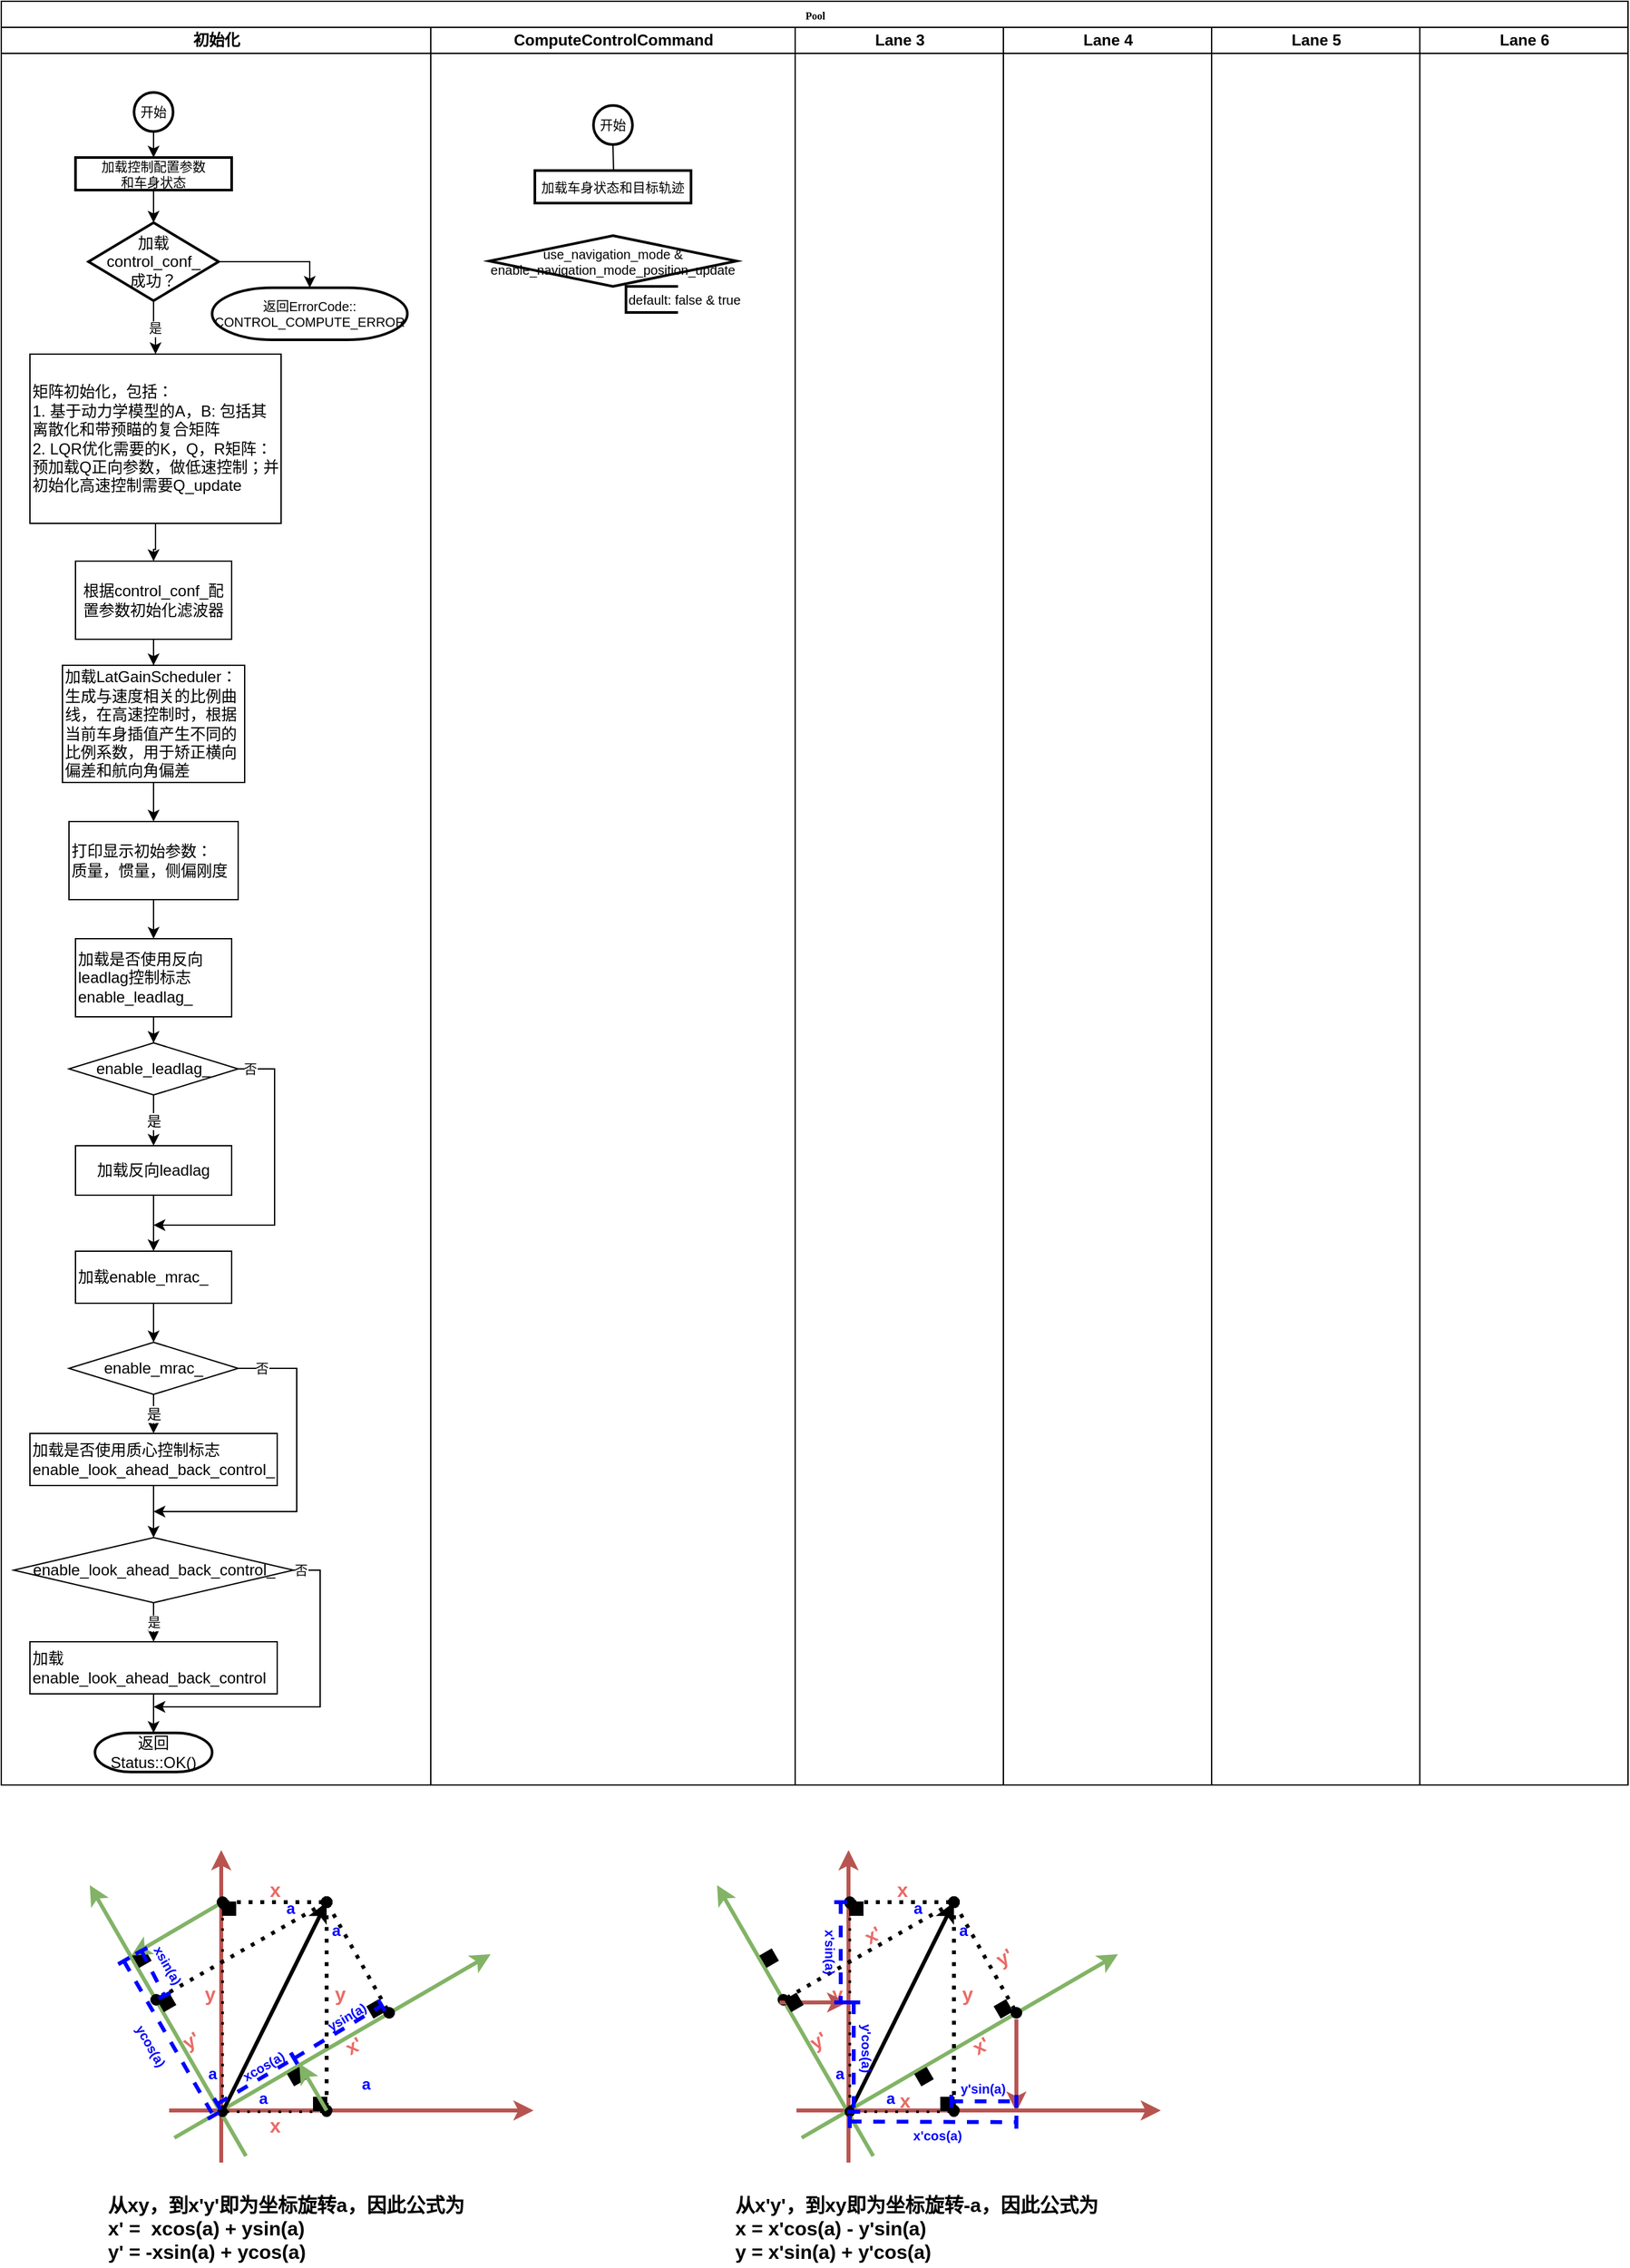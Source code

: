 <mxfile version="16.0.3" type="github">
  <diagram name="Page-1" id="74e2e168-ea6b-b213-b513-2b3c1d86103e">
    <mxGraphModel dx="774" dy="442" grid="1" gridSize="10" guides="1" tooltips="1" connect="1" arrows="1" fold="1" page="1" pageScale="1" pageWidth="1100" pageHeight="850" background="none" math="0" shadow="0">
      <root>
        <mxCell id="0" />
        <mxCell id="1" parent="0" />
        <mxCell id="77e6c97f196da883-1" value="Pool" style="swimlane;childLayout=stackLayout;startSize=20;rounded=0;shadow=0;labelBackgroundColor=#FFFFFF;strokeWidth=1;fontFamily=Verdana;fontSize=8;align=center;html=1;verticalAlign=top;" parent="1" vertex="1">
          <mxGeometry x="70" y="20" width="1250" height="1370" as="geometry">
            <mxRectangle x="70" y="40" width="50" height="20" as="alternateBounds" />
          </mxGeometry>
        </mxCell>
        <mxCell id="77e6c97f196da883-2" value="初始化" style="swimlane;html=1;startSize=20;" parent="77e6c97f196da883-1" vertex="1">
          <mxGeometry y="20" width="330" height="1350" as="geometry">
            <mxRectangle y="20" width="30" height="1350" as="alternateBounds" />
          </mxGeometry>
        </mxCell>
        <mxCell id="C_RfmfMOIDp-wROfM4-I-9" value="" style="edgeStyle=orthogonalEdgeStyle;rounded=0;orthogonalLoop=1;jettySize=auto;html=1;" edge="1" parent="77e6c97f196da883-2" source="TAeXimYTrAAsLPNK2JK7-3" target="C_RfmfMOIDp-wROfM4-I-1">
          <mxGeometry relative="1" as="geometry" />
        </mxCell>
        <mxCell id="TAeXimYTrAAsLPNK2JK7-3" value="矩阵初始化，包括：&lt;br&gt;&lt;div&gt;&lt;span&gt;1. 基于动力学模型的A，B: 包括其离散化和带预瞄的复合矩阵&lt;/span&gt;&lt;/div&gt;2. LQR优化需要的K，Q，R矩阵：预加载Q正向参数，做低速控制；并初始化高速控制需要Q_update" style="rounded=0;whiteSpace=wrap;html=1;align=left;" parent="77e6c97f196da883-2" vertex="1">
          <mxGeometry x="22" y="251" width="193" height="130" as="geometry" />
        </mxCell>
        <mxCell id="C_RfmfMOIDp-wROfM4-I-1" value="根据control_conf_配置参数初始化滤波器" style="rounded=0;whiteSpace=wrap;html=1;" vertex="1" parent="77e6c97f196da883-2">
          <mxGeometry x="57" y="410" width="120" height="60" as="geometry" />
        </mxCell>
        <mxCell id="C_RfmfMOIDp-wROfM4-I-17" value="" style="edgeStyle=orthogonalEdgeStyle;rounded=0;orthogonalLoop=1;jettySize=auto;html=1;" edge="1" parent="77e6c97f196da883-2" source="C_RfmfMOIDp-wROfM4-I-5" target="C_RfmfMOIDp-wROfM4-I-16">
          <mxGeometry relative="1" as="geometry" />
        </mxCell>
        <mxCell id="C_RfmfMOIDp-wROfM4-I-5" value="加载LatGainScheduler：&lt;br&gt;生成与速度相关的比例曲线，在高速控制时，根据当前车身插值产生不同的比例系数，用于矫正横向偏差和航向角偏差" style="whiteSpace=wrap;html=1;rounded=0;align=left;" vertex="1" parent="77e6c97f196da883-2">
          <mxGeometry x="47" y="490" width="140" height="90" as="geometry" />
        </mxCell>
        <mxCell id="C_RfmfMOIDp-wROfM4-I-6" value="" style="edgeStyle=orthogonalEdgeStyle;rounded=0;orthogonalLoop=1;jettySize=auto;html=1;" edge="1" parent="77e6c97f196da883-2" source="C_RfmfMOIDp-wROfM4-I-1" target="C_RfmfMOIDp-wROfM4-I-5">
          <mxGeometry relative="1" as="geometry" />
        </mxCell>
        <mxCell id="C_RfmfMOIDp-wROfM4-I-83" style="edgeStyle=orthogonalEdgeStyle;rounded=0;orthogonalLoop=1;jettySize=auto;html=1;exitX=1;exitY=0.5;exitDx=0;exitDy=0;exitPerimeter=0;fontSize=10;" edge="1" parent="77e6c97f196da883-2" source="C_RfmfMOIDp-wROfM4-I-13" target="C_RfmfMOIDp-wROfM4-I-39">
          <mxGeometry relative="1" as="geometry" />
        </mxCell>
        <mxCell id="C_RfmfMOIDp-wROfM4-I-96" value="是" style="edgeStyle=orthogonalEdgeStyle;rounded=0;orthogonalLoop=1;jettySize=auto;html=1;fontSize=10;" edge="1" parent="77e6c97f196da883-2" source="C_RfmfMOIDp-wROfM4-I-13" target="TAeXimYTrAAsLPNK2JK7-3">
          <mxGeometry relative="1" as="geometry" />
        </mxCell>
        <mxCell id="C_RfmfMOIDp-wROfM4-I-13" value="加载&lt;br&gt;control_conf_&lt;br&gt;成功？" style="strokeWidth=2;html=1;shape=mxgraph.flowchart.decision;whiteSpace=wrap;" vertex="1" parent="77e6c97f196da883-2">
          <mxGeometry x="67" y="150" width="100" height="60" as="geometry" />
        </mxCell>
        <mxCell id="C_RfmfMOIDp-wROfM4-I-16" value="打印显示初始参数：&lt;br&gt;质量，惯量，侧偏刚度" style="rounded=0;whiteSpace=wrap;html=1;align=left;" vertex="1" parent="77e6c97f196da883-2">
          <mxGeometry x="52" y="610" width="130" height="60" as="geometry" />
        </mxCell>
        <mxCell id="C_RfmfMOIDp-wROfM4-I-18" value="加载是否使用反向leadlag控制标志enable_leadlag_" style="whiteSpace=wrap;html=1;align=left;rounded=0;" vertex="1" parent="77e6c97f196da883-2">
          <mxGeometry x="57" y="700" width="120" height="60" as="geometry" />
        </mxCell>
        <mxCell id="C_RfmfMOIDp-wROfM4-I-19" value="" style="edgeStyle=orthogonalEdgeStyle;rounded=0;orthogonalLoop=1;jettySize=auto;html=1;" edge="1" parent="77e6c97f196da883-2" source="C_RfmfMOIDp-wROfM4-I-16" target="C_RfmfMOIDp-wROfM4-I-18">
          <mxGeometry relative="1" as="geometry" />
        </mxCell>
        <mxCell id="C_RfmfMOIDp-wROfM4-I-24" value="是" style="edgeStyle=orthogonalEdgeStyle;rounded=0;orthogonalLoop=1;jettySize=auto;html=1;" edge="1" parent="77e6c97f196da883-2" source="C_RfmfMOIDp-wROfM4-I-20" target="C_RfmfMOIDp-wROfM4-I-23">
          <mxGeometry relative="1" as="geometry" />
        </mxCell>
        <mxCell id="C_RfmfMOIDp-wROfM4-I-20" value="enable_leadlag_" style="rhombus;whiteSpace=wrap;html=1;align=center;rounded=0;" vertex="1" parent="77e6c97f196da883-2">
          <mxGeometry x="52" y="780" width="130" height="40" as="geometry" />
        </mxCell>
        <mxCell id="C_RfmfMOIDp-wROfM4-I-21" value="" style="edgeStyle=orthogonalEdgeStyle;rounded=0;orthogonalLoop=1;jettySize=auto;html=1;" edge="1" parent="77e6c97f196da883-2" source="C_RfmfMOIDp-wROfM4-I-18" target="C_RfmfMOIDp-wROfM4-I-20">
          <mxGeometry relative="1" as="geometry" />
        </mxCell>
        <mxCell id="C_RfmfMOIDp-wROfM4-I-30" value="" style="edgeStyle=orthogonalEdgeStyle;rounded=0;orthogonalLoop=1;jettySize=auto;html=1;" edge="1" parent="77e6c97f196da883-2" source="C_RfmfMOIDp-wROfM4-I-23" target="C_RfmfMOIDp-wROfM4-I-26">
          <mxGeometry relative="1" as="geometry" />
        </mxCell>
        <mxCell id="C_RfmfMOIDp-wROfM4-I-23" value="加载反向leadlag" style="whiteSpace=wrap;html=1;rounded=0;" vertex="1" parent="77e6c97f196da883-2">
          <mxGeometry x="57" y="859" width="120" height="38" as="geometry" />
        </mxCell>
        <mxCell id="C_RfmfMOIDp-wROfM4-I-34" style="edgeStyle=orthogonalEdgeStyle;rounded=0;orthogonalLoop=1;jettySize=auto;html=1;entryX=0.5;entryY=0;entryDx=0;entryDy=0;" edge="1" parent="77e6c97f196da883-2" source="C_RfmfMOIDp-wROfM4-I-26" target="C_RfmfMOIDp-wROfM4-I-27">
          <mxGeometry relative="1" as="geometry" />
        </mxCell>
        <mxCell id="C_RfmfMOIDp-wROfM4-I-26" value="加载enable_mrac_" style="whiteSpace=wrap;html=1;align=left;rounded=0;" vertex="1" parent="77e6c97f196da883-2">
          <mxGeometry x="57" y="940" width="120" height="40" as="geometry" />
        </mxCell>
        <mxCell id="C_RfmfMOIDp-wROfM4-I-35" value="是" style="edgeStyle=orthogonalEdgeStyle;rounded=0;orthogonalLoop=1;jettySize=auto;html=1;" edge="1" parent="77e6c97f196da883-2" source="C_RfmfMOIDp-wROfM4-I-27" target="C_RfmfMOIDp-wROfM4-I-28">
          <mxGeometry relative="1" as="geometry" />
        </mxCell>
        <mxCell id="C_RfmfMOIDp-wROfM4-I-27" value="enable_mrac_" style="rhombus;whiteSpace=wrap;html=1;align=center;rounded=0;" vertex="1" parent="77e6c97f196da883-2">
          <mxGeometry x="52" y="1010" width="130" height="40" as="geometry" />
        </mxCell>
        <mxCell id="C_RfmfMOIDp-wROfM4-I-36" value="" style="edgeStyle=orthogonalEdgeStyle;rounded=0;orthogonalLoop=1;jettySize=auto;html=1;" edge="1" parent="77e6c97f196da883-2" source="C_RfmfMOIDp-wROfM4-I-28" target="C_RfmfMOIDp-wROfM4-I-29">
          <mxGeometry relative="1" as="geometry" />
        </mxCell>
        <mxCell id="C_RfmfMOIDp-wROfM4-I-28" value="加载是否使用质心控制标志enable_look_ahead_back_control_" style="whiteSpace=wrap;html=1;align=left;rounded=0;" vertex="1" parent="77e6c97f196da883-2">
          <mxGeometry x="22" y="1080" width="190" height="40" as="geometry" />
        </mxCell>
        <mxCell id="C_RfmfMOIDp-wROfM4-I-79" value="是" style="edgeStyle=orthogonalEdgeStyle;rounded=0;orthogonalLoop=1;jettySize=auto;html=1;fontSize=10;" edge="1" parent="77e6c97f196da883-2" source="C_RfmfMOIDp-wROfM4-I-29" target="C_RfmfMOIDp-wROfM4-I-76">
          <mxGeometry relative="1" as="geometry" />
        </mxCell>
        <mxCell id="C_RfmfMOIDp-wROfM4-I-29" value="&lt;span style=&quot;text-align: left&quot;&gt;enable_look_ahead_back_control_&lt;/span&gt;" style="rhombus;whiteSpace=wrap;html=1;align=center;rounded=0;" vertex="1" parent="77e6c97f196da883-2">
          <mxGeometry x="9.5" y="1160" width="215" height="50" as="geometry" />
        </mxCell>
        <mxCell id="C_RfmfMOIDp-wROfM4-I-39" value="返回ErrorCode::&lt;br style=&quot;font-size: 10px;&quot;&gt;CONTROL_COMPUTE_ERROR" style="strokeWidth=2;html=1;shape=mxgraph.flowchart.terminator;whiteSpace=wrap;fontSize=10;" vertex="1" parent="77e6c97f196da883-2">
          <mxGeometry x="162" y="200" width="150" height="40" as="geometry" />
        </mxCell>
        <mxCell id="C_RfmfMOIDp-wROfM4-I-76" value="加载enable_look_ahead_back_control" style="whiteSpace=wrap;html=1;align=left;rounded=0;" vertex="1" parent="77e6c97f196da883-2">
          <mxGeometry x="22" y="1240" width="190" height="40" as="geometry" />
        </mxCell>
        <mxCell id="C_RfmfMOIDp-wROfM4-I-37" value="返回&lt;br&gt;Status::OK()" style="strokeWidth=2;html=1;shape=mxgraph.flowchart.terminator;whiteSpace=wrap;" vertex="1" parent="77e6c97f196da883-2">
          <mxGeometry x="72" y="1310" width="90" height="30" as="geometry" />
        </mxCell>
        <mxCell id="C_RfmfMOIDp-wROfM4-I-80" value="" style="edgeStyle=orthogonalEdgeStyle;rounded=0;orthogonalLoop=1;jettySize=auto;html=1;fontSize=10;" edge="1" parent="77e6c97f196da883-2" source="C_RfmfMOIDp-wROfM4-I-76" target="C_RfmfMOIDp-wROfM4-I-37">
          <mxGeometry relative="1" as="geometry" />
        </mxCell>
        <mxCell id="C_RfmfMOIDp-wROfM4-I-94" value="" style="edgeStyle=orthogonalEdgeStyle;rounded=0;orthogonalLoop=1;jettySize=auto;html=1;fontSize=10;" edge="1" parent="77e6c97f196da883-2" source="C_RfmfMOIDp-wROfM4-I-91" target="C_RfmfMOIDp-wROfM4-I-92">
          <mxGeometry relative="1" as="geometry" />
        </mxCell>
        <mxCell id="C_RfmfMOIDp-wROfM4-I-91" value="开始" style="strokeWidth=2;html=1;shape=mxgraph.flowchart.start_2;whiteSpace=wrap;labelBackgroundColor=#FFFFFF;fontSize=10;" vertex="1" parent="77e6c97f196da883-2">
          <mxGeometry x="102" y="50" width="30" height="30" as="geometry" />
        </mxCell>
        <mxCell id="C_RfmfMOIDp-wROfM4-I-95" value="" style="edgeStyle=orthogonalEdgeStyle;rounded=0;orthogonalLoop=1;jettySize=auto;html=1;fontSize=10;" edge="1" parent="77e6c97f196da883-2" source="C_RfmfMOIDp-wROfM4-I-92" target="C_RfmfMOIDp-wROfM4-I-13">
          <mxGeometry relative="1" as="geometry" />
        </mxCell>
        <mxCell id="C_RfmfMOIDp-wROfM4-I-92" value="加载控制配置参数&lt;br&gt;和车身状态" style="whiteSpace=wrap;html=1;fontSize=10;strokeWidth=2;" vertex="1" parent="77e6c97f196da883-2">
          <mxGeometry x="57" y="100" width="120" height="25" as="geometry" />
        </mxCell>
        <mxCell id="77e6c97f196da883-3" value="ComputeControlCommand" style="swimlane;html=1;startSize=20;" parent="77e6c97f196da883-1" vertex="1">
          <mxGeometry x="330" y="20" width="280" height="1350" as="geometry" />
        </mxCell>
        <mxCell id="C_RfmfMOIDp-wROfM4-I-86" value="" style="edgeStyle=orthogonalEdgeStyle;rounded=0;orthogonalLoop=1;jettySize=auto;html=1;fontSize=10;" edge="1" parent="77e6c97f196da883-3" target="C_RfmfMOIDp-wROfM4-I-85">
          <mxGeometry relative="1" as="geometry">
            <mxPoint x="140" y="90" as="sourcePoint" />
          </mxGeometry>
        </mxCell>
        <mxCell id="C_RfmfMOIDp-wROfM4-I-85" value="加载车身状态和目标轨迹" style="whiteSpace=wrap;html=1;fontSize=10;strokeWidth=2;" vertex="1" parent="77e6c97f196da883-3">
          <mxGeometry x="80" y="110" width="120" height="25" as="geometry" />
        </mxCell>
        <mxCell id="C_RfmfMOIDp-wROfM4-I-87" value="use_navigation_mode &amp;amp;&lt;br&gt;enable_navigation_mode_position_update" style="strokeWidth=2;html=1;shape=mxgraph.flowchart.decision;fontSize=10;whiteSpace=wrap;" vertex="1" parent="77e6c97f196da883-3">
          <mxGeometry x="45" y="160" width="190" height="39" as="geometry" />
        </mxCell>
        <mxCell id="C_RfmfMOIDp-wROfM4-I-89" value="default: false &amp;amp; true" style="strokeWidth=2;html=1;shape=mxgraph.flowchart.annotation_1;align=left;pointerEvents=1;labelBackgroundColor=#FFFFFF;fontSize=10;" vertex="1" parent="77e6c97f196da883-3">
          <mxGeometry x="150" y="199" width="40" height="20" as="geometry" />
        </mxCell>
        <mxCell id="C_RfmfMOIDp-wROfM4-I-90" value="开始" style="strokeWidth=2;html=1;shape=mxgraph.flowchart.start_2;whiteSpace=wrap;labelBackgroundColor=#FFFFFF;fontSize=10;" vertex="1" parent="77e6c97f196da883-3">
          <mxGeometry x="125" y="60" width="30" height="30" as="geometry" />
        </mxCell>
        <mxCell id="77e6c97f196da883-4" value="Lane 3" style="swimlane;html=1;startSize=20;" parent="77e6c97f196da883-1" vertex="1">
          <mxGeometry x="610" y="20" width="160" height="1350" as="geometry" />
        </mxCell>
        <mxCell id="77e6c97f196da883-5" value="Lane 4" style="swimlane;html=1;startSize=20;" parent="77e6c97f196da883-1" vertex="1">
          <mxGeometry x="770" y="20" width="160" height="1350" as="geometry" />
        </mxCell>
        <mxCell id="77e6c97f196da883-6" value="Lane 5" style="swimlane;html=1;startSize=20;" parent="77e6c97f196da883-1" vertex="1">
          <mxGeometry x="930" y="20" width="160" height="1350" as="geometry" />
        </mxCell>
        <mxCell id="77e6c97f196da883-7" value="Lane 6" style="swimlane;html=1;startSize=20;" parent="77e6c97f196da883-1" vertex="1">
          <mxGeometry x="1090" y="20" width="160" height="1350" as="geometry" />
        </mxCell>
        <mxCell id="C_RfmfMOIDp-wROfM4-I-41" value="否" style="edgeStyle=orthogonalEdgeStyle;rounded=0;orthogonalLoop=1;jettySize=auto;html=1;exitX=1;exitY=0.5;exitDx=0;exitDy=0;fontSize=10;" edge="1" parent="1" source="C_RfmfMOIDp-wROfM4-I-20">
          <mxGeometry x="-0.929" relative="1" as="geometry">
            <mxPoint x="187" y="960" as="targetPoint" />
            <Array as="points">
              <mxPoint x="280" y="840" />
              <mxPoint x="280" y="960" />
            </Array>
            <mxPoint as="offset" />
          </mxGeometry>
        </mxCell>
        <mxCell id="C_RfmfMOIDp-wROfM4-I-77" value="否" style="edgeStyle=orthogonalEdgeStyle;rounded=0;orthogonalLoop=1;jettySize=auto;html=1;exitX=1;exitY=0.5;exitDx=0;exitDy=0;fontSize=10;" edge="1" parent="1" source="C_RfmfMOIDp-wROfM4-I-27">
          <mxGeometry x="-0.864" relative="1" as="geometry">
            <mxPoint x="187" y="1180" as="targetPoint" />
            <Array as="points">
              <mxPoint x="297" y="1070" />
              <mxPoint x="297" y="1180" />
              <mxPoint x="187" y="1180" />
            </Array>
            <mxPoint as="offset" />
          </mxGeometry>
        </mxCell>
        <mxCell id="C_RfmfMOIDp-wROfM4-I-82" value="否" style="edgeStyle=orthogonalEdgeStyle;rounded=0;orthogonalLoop=1;jettySize=auto;html=1;exitX=1;exitY=0.5;exitDx=0;exitDy=0;fontSize=10;" edge="1" parent="1" source="C_RfmfMOIDp-wROfM4-I-29">
          <mxGeometry x="-0.958" relative="1" as="geometry">
            <mxPoint x="187" y="1330" as="targetPoint" />
            <Array as="points">
              <mxPoint x="315" y="1225" />
              <mxPoint x="315" y="1330" />
            </Array>
            <mxPoint as="offset" />
          </mxGeometry>
        </mxCell>
        <mxCell id="C_RfmfMOIDp-wROfM4-I-103" value="" style="group" vertex="1" connectable="0" parent="1">
          <mxGeometry x="199" y="1440" width="280" height="240" as="geometry" />
        </mxCell>
        <mxCell id="C_RfmfMOIDp-wROfM4-I-98" value="" style="endArrow=classic;html=1;rounded=0;fontSize=10;fillColor=#f8cecc;strokeColor=#b85450;strokeWidth=3;" edge="1" parent="C_RfmfMOIDp-wROfM4-I-103">
          <mxGeometry width="50" height="50" relative="1" as="geometry">
            <mxPoint x="40" y="240" as="sourcePoint" />
            <mxPoint x="40" as="targetPoint" />
          </mxGeometry>
        </mxCell>
        <mxCell id="C_RfmfMOIDp-wROfM4-I-97" value="" style="endArrow=classic;html=1;rounded=0;fontSize=10;fillColor=#f8cecc;strokeColor=#b85450;strokeWidth=3;" edge="1" parent="C_RfmfMOIDp-wROfM4-I-103">
          <mxGeometry width="50" height="50" relative="1" as="geometry">
            <mxPoint y="200" as="sourcePoint" />
            <mxPoint x="280" y="200" as="targetPoint" />
          </mxGeometry>
        </mxCell>
        <mxCell id="C_RfmfMOIDp-wROfM4-I-101" value="" style="group;rotation=-30;direction=west;" vertex="1" connectable="0" parent="C_RfmfMOIDp-wROfM4-I-103">
          <mxGeometry x="-54" y="-39" width="280" height="260" as="geometry" />
        </mxCell>
        <mxCell id="C_RfmfMOIDp-wROfM4-I-99" value="" style="endArrow=classic;html=1;rounded=0;fontSize=10;strokeWidth=3;fillColor=#d5e8d4;strokeColor=#82b366;" edge="1" parent="C_RfmfMOIDp-wROfM4-I-101">
          <mxGeometry width="50" height="50" relative="1" as="geometry">
            <mxPoint x="58" y="260" as="sourcePoint" />
            <mxPoint x="301" y="119" as="targetPoint" />
          </mxGeometry>
        </mxCell>
        <mxCell id="C_RfmfMOIDp-wROfM4-I-100" value="" style="endArrow=classic;html=1;rounded=0;fontSize=10;fillColor=#d5e8d4;strokeColor=#82b366;strokeWidth=3;" edge="1" parent="C_RfmfMOIDp-wROfM4-I-101">
          <mxGeometry width="50" height="50" relative="1" as="geometry">
            <mxPoint x="113" y="274" as="sourcePoint" />
            <mxPoint x="-7" y="66" as="targetPoint" />
          </mxGeometry>
        </mxCell>
        <mxCell id="C_RfmfMOIDp-wROfM4-I-104" value="" style="endArrow=classic;html=1;rounded=0;shadow=0;sketch=0;fontSize=10;strokeColor=default;strokeWidth=3;jumpStyle=none;" edge="1" parent="C_RfmfMOIDp-wROfM4-I-101">
          <mxGeometry width="50" height="50" relative="1" as="geometry">
            <mxPoint x="95" y="240" as="sourcePoint" />
            <mxPoint x="175" y="79" as="targetPoint" />
          </mxGeometry>
        </mxCell>
        <mxCell id="C_RfmfMOIDp-wROfM4-I-109" value="&lt;font style=&quot;font-size: 12px&quot; color=&quot;#0000ff&quot;&gt;&lt;b&gt;a&lt;/b&gt;&lt;/font&gt;" style="text;html=1;align=center;verticalAlign=middle;resizable=0;points=[];autosize=1;strokeColor=none;fillColor=none;fontSize=10;" vertex="1" parent="C_RfmfMOIDp-wROfM4-I-101">
          <mxGeometry x="195" y="209" width="20" height="20" as="geometry" />
        </mxCell>
        <mxCell id="C_RfmfMOIDp-wROfM4-I-110" value="" style="endArrow=oval;dashed=1;html=1;dashPattern=1 2;strokeWidth=3;rounded=0;shadow=0;sketch=0;fontSize=10;curved=1;jumpStyle=arc;endFill=1;startArrow=oval;startFill=1;strokeColor=#000000;fillColor=#d5e8d4;" edge="1" parent="C_RfmfMOIDp-wROfM4-I-101">
          <mxGeometry width="50" height="50" relative="1" as="geometry">
            <mxPoint x="175" y="239" as="sourcePoint" />
            <mxPoint x="175" y="79" as="targetPoint" />
          </mxGeometry>
        </mxCell>
        <mxCell id="C_RfmfMOIDp-wROfM4-I-111" value="" style="endArrow=oval;dashed=1;html=1;dashPattern=1 3;strokeWidth=2;rounded=0;shadow=0;sketch=0;fontSize=10;curved=1;jumpStyle=arc;endFill=1;startArrow=oval;startFill=1;" edge="1" parent="C_RfmfMOIDp-wROfM4-I-101">
          <mxGeometry width="50" height="50" relative="1" as="geometry">
            <mxPoint x="95" y="240" as="sourcePoint" />
            <mxPoint x="95" y="80" as="targetPoint" />
          </mxGeometry>
        </mxCell>
        <mxCell id="C_RfmfMOIDp-wROfM4-I-113" value="" style="endArrow=oval;dashed=1;html=1;dashPattern=1 3;strokeWidth=2;rounded=0;shadow=0;sketch=0;fontSize=10;curved=1;jumpStyle=arc;endFill=1;startArrow=oval;startFill=1;" edge="1" parent="C_RfmfMOIDp-wROfM4-I-101">
          <mxGeometry width="50" height="50" relative="1" as="geometry">
            <mxPoint x="175" y="240" as="sourcePoint" />
            <mxPoint x="95" y="240" as="targetPoint" />
          </mxGeometry>
        </mxCell>
        <mxCell id="C_RfmfMOIDp-wROfM4-I-115" value="&lt;font style=&quot;font-size: 15px&quot; color=&quot;#ea6b66&quot;&gt;&lt;b&gt;y&lt;/b&gt;&lt;/font&gt;" style="text;html=1;align=center;verticalAlign=middle;resizable=0;points=[];autosize=1;strokeColor=none;fillColor=none;fontSize=10;" vertex="1" parent="C_RfmfMOIDp-wROfM4-I-101">
          <mxGeometry x="75" y="139" width="20" height="20" as="geometry" />
        </mxCell>
        <mxCell id="C_RfmfMOIDp-wROfM4-I-116" value="&lt;font style=&quot;font-size: 15px&quot; color=&quot;#ea6b66&quot;&gt;&lt;b&gt;x&lt;/b&gt;&lt;/font&gt;" style="text;html=1;align=center;verticalAlign=middle;resizable=0;points=[];autosize=1;strokeColor=none;fillColor=none;fontSize=10;" vertex="1" parent="C_RfmfMOIDp-wROfM4-I-101">
          <mxGeometry x="125" y="59" width="20" height="20" as="geometry" />
        </mxCell>
        <mxCell id="C_RfmfMOIDp-wROfM4-I-118" value="&lt;font style=&quot;font-size: 15px&quot; color=&quot;#ea6b66&quot;&gt;&lt;b&gt;y&lt;/b&gt;&lt;/font&gt;" style="text;html=1;align=center;verticalAlign=middle;resizable=0;points=[];autosize=1;strokeColor=none;fillColor=none;fontSize=10;" vertex="1" parent="C_RfmfMOIDp-wROfM4-I-101">
          <mxGeometry x="175" y="139" width="20" height="20" as="geometry" />
        </mxCell>
        <mxCell id="C_RfmfMOIDp-wROfM4-I-114" value="&lt;font style=&quot;font-size: 15px&quot; color=&quot;#ea6b66&quot;&gt;&lt;b&gt;x&lt;/b&gt;&lt;/font&gt;" style="text;html=1;align=center;verticalAlign=middle;resizable=0;points=[];autosize=1;strokeColor=none;fillColor=none;fontSize=10;" vertex="1" parent="C_RfmfMOIDp-wROfM4-I-101">
          <mxGeometry x="125" y="240" width="20" height="20" as="geometry" />
        </mxCell>
        <mxCell id="C_RfmfMOIDp-wROfM4-I-120" value="" style="endArrow=oval;html=1;rounded=0;fontSize=10;strokeWidth=3;fillColor=#d5e8d4;strokeColor=#000000;endFill=1;startArrow=oval;startFill=1;dashed=1;dashPattern=1 2;" edge="1" parent="C_RfmfMOIDp-wROfM4-I-101">
          <mxGeometry width="50" height="50" relative="1" as="geometry">
            <mxPoint x="44" y="154" as="sourcePoint" />
            <mxPoint x="175" y="79" as="targetPoint" />
          </mxGeometry>
        </mxCell>
        <mxCell id="C_RfmfMOIDp-wROfM4-I-121" value="" style="endArrow=oval;html=1;rounded=0;fontSize=10;fillColor=#d5e8d4;strokeColor=#000000;strokeWidth=3;endFill=1;startArrow=oval;startFill=1;dashed=1;dashPattern=1 2;" edge="1" parent="C_RfmfMOIDp-wROfM4-I-101">
          <mxGeometry width="50" height="50" relative="1" as="geometry">
            <mxPoint x="223" y="164" as="sourcePoint" />
            <mxPoint x="175" y="79" as="targetPoint" />
          </mxGeometry>
        </mxCell>
        <mxCell id="C_RfmfMOIDp-wROfM4-I-122" value="" style="whiteSpace=wrap;html=1;aspect=fixed;labelBackgroundColor=#FFFFFF;fontSize=15;fontColor=#EA6B66;fillColor=#000000;" vertex="1" parent="C_RfmfMOIDp-wROfM4-I-101">
          <mxGeometry x="165" y="229" width="10" height="10" as="geometry" />
        </mxCell>
        <mxCell id="C_RfmfMOIDp-wROfM4-I-124" value="" style="whiteSpace=wrap;html=1;aspect=fixed;labelBackgroundColor=#FFFFFF;fontSize=15;fontColor=#EA6B66;fillColor=#000000;" vertex="1" parent="C_RfmfMOIDp-wROfM4-I-101">
          <mxGeometry x="95" y="79" width="10" height="10" as="geometry" />
        </mxCell>
        <mxCell id="C_RfmfMOIDp-wROfM4-I-131" value="" style="whiteSpace=wrap;html=1;aspect=fixed;labelBackgroundColor=#FFFFFF;fontSize=15;fontColor=#EA6B66;fillColor=#000000;rotation=60;" vertex="1" parent="C_RfmfMOIDp-wROfM4-I-101">
          <mxGeometry x="208" y="156" width="10" height="10" as="geometry" />
        </mxCell>
        <mxCell id="C_RfmfMOIDp-wROfM4-I-133" value="&lt;font style=&quot;font-size: 15px&quot; color=&quot;#ea6b66&quot;&gt;&lt;b&gt;x&#39;&lt;/b&gt;&lt;/font&gt;" style="text;html=1;align=center;verticalAlign=middle;resizable=0;points=[];autosize=1;strokeColor=none;fillColor=none;fontSize=10;rotation=-30;" vertex="1" parent="C_RfmfMOIDp-wROfM4-I-101">
          <mxGeometry x="180" y="179" width="30" height="20" as="geometry" />
        </mxCell>
        <mxCell id="C_RfmfMOIDp-wROfM4-I-128" value="" style="whiteSpace=wrap;html=1;aspect=fixed;labelBackgroundColor=#FFFFFF;fontSize=15;fontColor=#EA6B66;fillColor=#000000;direction=south;rotation=-30;" vertex="1" parent="C_RfmfMOIDp-wROfM4-I-101">
          <mxGeometry x="147" y="208" width="10" height="10" as="geometry" />
        </mxCell>
        <mxCell id="C_RfmfMOIDp-wROfM4-I-136" value="" style="endArrow=classic;html=1;rounded=0;fontSize=10;fillColor=#d5e8d4;strokeColor=#82b366;strokeWidth=3;" edge="1" parent="C_RfmfMOIDp-wROfM4-I-101">
          <mxGeometry width="50" height="50" relative="1" as="geometry">
            <mxPoint x="175" y="239" as="sourcePoint" />
            <mxPoint x="154" y="203" as="targetPoint" />
          </mxGeometry>
        </mxCell>
        <mxCell id="C_RfmfMOIDp-wROfM4-I-125" value="" style="whiteSpace=wrap;html=1;aspect=fixed;labelBackgroundColor=#FFFFFF;fontSize=15;fontColor=#EA6B66;fillColor=#000000;rotation=60;" vertex="1" parent="C_RfmfMOIDp-wROfM4-I-101">
          <mxGeometry x="28" y="117" width="10" height="10" as="geometry" />
        </mxCell>
        <mxCell id="C_RfmfMOIDp-wROfM4-I-137" value="" style="endArrow=classic;html=1;rounded=0;fontSize=10;strokeWidth=3;fillColor=#d5e8d4;strokeColor=#82b366;" edge="1" parent="C_RfmfMOIDp-wROfM4-I-101">
          <mxGeometry width="50" height="50" relative="1" as="geometry">
            <mxPoint x="95" y="79" as="sourcePoint" />
            <mxPoint x="25" y="120" as="targetPoint" />
          </mxGeometry>
        </mxCell>
        <mxCell id="C_RfmfMOIDp-wROfM4-I-140" value="" style="endArrow=baseDash;html=1;rounded=0;fontSize=10;strokeWidth=3;fillColor=#d5e8d4;strokeColor=#0000FF;endFill=0;startArrow=baseDash;startFill=0;dashed=1;" edge="1" parent="C_RfmfMOIDp-wROfM4-I-101">
          <mxGeometry width="50" height="50" relative="1" as="geometry">
            <mxPoint x="91" y="234" as="sourcePoint" />
            <mxPoint x="150" y="199" as="targetPoint" />
          </mxGeometry>
        </mxCell>
        <mxCell id="C_RfmfMOIDp-wROfM4-I-142" value="" style="endArrow=baseDash;html=1;rounded=0;fontSize=10;strokeWidth=3;fillColor=#d5e8d4;strokeColor=#0000FF;endFill=0;startArrow=baseDash;startFill=0;dashed=1;entryX=0.5;entryY=0;entryDx=0;entryDy=0;" edge="1" parent="C_RfmfMOIDp-wROfM4-I-101" target="C_RfmfMOIDp-wROfM4-I-131">
          <mxGeometry width="50" height="50" relative="1" as="geometry">
            <mxPoint x="150" y="199" as="sourcePoint" />
            <mxPoint x="214" y="160" as="targetPoint" />
          </mxGeometry>
        </mxCell>
        <mxCell id="C_RfmfMOIDp-wROfM4-I-144" value="&lt;font size=&quot;1&quot; color=&quot;#0000ff&quot;&gt;&lt;b&gt;xcos(a)&lt;/b&gt;&lt;/font&gt;" style="text;html=1;align=center;verticalAlign=middle;resizable=0;points=[];autosize=1;strokeColor=none;fillColor=none;fontSize=10;rotation=-30;" vertex="1" parent="C_RfmfMOIDp-wROfM4-I-101">
          <mxGeometry x="101" y="195" width="50" height="20" as="geometry" />
        </mxCell>
        <mxCell id="C_RfmfMOIDp-wROfM4-I-147" value="&lt;font size=&quot;1&quot; color=&quot;#0000ff&quot;&gt;&lt;b&gt;ysin(a)&lt;/b&gt;&lt;/font&gt;" style="text;html=1;align=center;verticalAlign=middle;resizable=0;points=[];autosize=1;strokeColor=none;fillColor=none;fontSize=10;rotation=-30;" vertex="1" parent="C_RfmfMOIDp-wROfM4-I-101">
          <mxGeometry x="165" y="157" width="50" height="20" as="geometry" />
        </mxCell>
        <mxCell id="C_RfmfMOIDp-wROfM4-I-134" value="&lt;font style=&quot;font-size: 15px&quot; color=&quot;#ea6b66&quot;&gt;&lt;b&gt;y&#39;&lt;/b&gt;&lt;/font&gt;" style="text;html=1;align=center;verticalAlign=middle;resizable=0;points=[];autosize=1;strokeColor=none;fillColor=none;fontSize=10;rotation=-30;" vertex="1" parent="C_RfmfMOIDp-wROfM4-I-101">
          <mxGeometry x="55" y="175" width="30" height="20" as="geometry" />
        </mxCell>
        <mxCell id="C_RfmfMOIDp-wROfM4-I-151" value="&lt;font size=&quot;1&quot; color=&quot;#0000ff&quot;&gt;&lt;b&gt;xsin(a)&lt;/b&gt;&lt;/font&gt;" style="text;html=1;align=center;verticalAlign=middle;resizable=0;points=[];autosize=1;strokeColor=none;fillColor=none;fontSize=10;rotation=60;" vertex="1" parent="C_RfmfMOIDp-wROfM4-I-101">
          <mxGeometry x="28" y="117" width="50" height="20" as="geometry" />
        </mxCell>
        <mxCell id="C_RfmfMOIDp-wROfM4-I-152" value="&lt;font size=&quot;1&quot; color=&quot;#0000ff&quot;&gt;&lt;b&gt;ycos(a)&lt;/b&gt;&lt;/font&gt;" style="text;html=1;align=center;verticalAlign=middle;resizable=0;points=[];autosize=1;strokeColor=none;fillColor=none;fontSize=10;rotation=60;" vertex="1" parent="C_RfmfMOIDp-wROfM4-I-101">
          <mxGeometry x="15" y="179" width="50" height="20" as="geometry" />
        </mxCell>
        <mxCell id="C_RfmfMOIDp-wROfM4-I-153" value="&lt;font style=&quot;font-size: 12px&quot; color=&quot;#0000ff&quot;&gt;&lt;b&gt;a&lt;/b&gt;&lt;/font&gt;" style="text;html=1;align=center;verticalAlign=middle;resizable=0;points=[];autosize=1;strokeColor=none;fillColor=none;fontSize=10;" vertex="1" parent="C_RfmfMOIDp-wROfM4-I-101">
          <mxGeometry x="116" y="220" width="20" height="20" as="geometry" />
        </mxCell>
        <mxCell id="C_RfmfMOIDp-wROfM4-I-154" value="&lt;font style=&quot;font-size: 12px&quot; color=&quot;#0000ff&quot;&gt;&lt;b&gt;a&lt;/b&gt;&lt;/font&gt;" style="text;html=1;align=center;verticalAlign=middle;resizable=0;points=[];autosize=1;strokeColor=none;fillColor=none;fontSize=10;" vertex="1" parent="C_RfmfMOIDp-wROfM4-I-101">
          <mxGeometry x="172" y="91" width="20" height="20" as="geometry" />
        </mxCell>
        <mxCell id="C_RfmfMOIDp-wROfM4-I-155" value="&lt;font style=&quot;font-size: 12px&quot; color=&quot;#0000ff&quot;&gt;&lt;b&gt;a&lt;/b&gt;&lt;/font&gt;" style="text;html=1;align=center;verticalAlign=middle;resizable=0;points=[];autosize=1;strokeColor=none;fillColor=none;fontSize=10;" vertex="1" parent="C_RfmfMOIDp-wROfM4-I-101">
          <mxGeometry x="137" y="74" width="20" height="20" as="geometry" />
        </mxCell>
        <mxCell id="C_RfmfMOIDp-wROfM4-I-156" value="&lt;font style=&quot;font-size: 12px&quot; color=&quot;#0000ff&quot;&gt;&lt;b&gt;a&lt;/b&gt;&lt;/font&gt;" style="text;html=1;align=center;verticalAlign=middle;resizable=0;points=[];autosize=1;strokeColor=none;fillColor=none;fontSize=10;" vertex="1" parent="C_RfmfMOIDp-wROfM4-I-101">
          <mxGeometry x="77" y="201" width="20" height="20" as="geometry" />
        </mxCell>
        <mxCell id="C_RfmfMOIDp-wROfM4-I-126" value="" style="whiteSpace=wrap;html=1;aspect=fixed;labelBackgroundColor=#FFFFFF;fontSize=15;fontColor=#EA6B66;fillColor=#000000;direction=south;rotation=-30;" vertex="1" parent="C_RfmfMOIDp-wROfM4-I-103">
          <mxGeometry x="-7" y="112" width="10" height="10" as="geometry" />
        </mxCell>
        <mxCell id="C_RfmfMOIDp-wROfM4-I-112" value="" style="endArrow=oval;dashed=1;html=1;dashPattern=1 2;strokeWidth=3;rounded=0;shadow=0;sketch=0;fontSize=10;curved=1;jumpStyle=arc;endFill=1;startArrow=oval;startFill=1;strokeColor=#000000;fillColor=#d5e8d4;" edge="1" parent="1">
          <mxGeometry width="50" height="50" relative="1" as="geometry">
            <mxPoint x="320" y="1480" as="sourcePoint" />
            <mxPoint x="240" y="1480" as="targetPoint" />
          </mxGeometry>
        </mxCell>
        <mxCell id="C_RfmfMOIDp-wROfM4-I-148" value="" style="endArrow=baseDash;html=1;rounded=0;fontSize=10;strokeWidth=3;fillColor=#d5e8d4;strokeColor=#0000FF;endFill=0;startArrow=baseDash;startFill=0;dashed=1;entryX=0;entryY=0.75;entryDx=0;entryDy=0;exitX=0;exitY=0.25;exitDx=0;exitDy=0;" edge="1" parent="1" source="C_RfmfMOIDp-wROfM4-I-125">
          <mxGeometry width="50" height="50" relative="1" as="geometry">
            <mxPoint x="243" y="1638" as="sourcePoint" />
            <mxPoint x="195.335" y="1551.92" as="targetPoint" />
          </mxGeometry>
        </mxCell>
        <mxCell id="C_RfmfMOIDp-wROfM4-I-150" value="" style="endArrow=baseDash;html=1;rounded=0;fontSize=10;strokeWidth=3;fillColor=#d5e8d4;strokeColor=#0000FF;endFill=0;startArrow=baseDash;startFill=0;dashed=1;exitX=0;exitY=1;exitDx=0;exitDy=0;" edge="1" parent="1">
          <mxGeometry width="50" height="50" relative="1" as="geometry">
            <mxPoint x="164.17" y="1525.17" as="sourcePoint" />
            <mxPoint x="233" y="1644" as="targetPoint" />
          </mxGeometry>
        </mxCell>
        <mxCell id="C_RfmfMOIDp-wROfM4-I-157" value="从xy，到x&#39;y&#39;即为坐标旋转a，因此公式为&lt;br style=&quot;font-size: 15px&quot;&gt;x&#39; =&amp;nbsp; xcos(a) + ysin(a)&lt;br style=&quot;font-size: 15px&quot;&gt;y&#39; = -xsin(a) + ycos(a)" style="text;html=1;align=left;verticalAlign=middle;resizable=0;points=[];autosize=1;strokeColor=none;fillColor=none;fontSize=15;fontColor=#000000;fontStyle=1" vertex="1" parent="1">
          <mxGeometry x="150" y="1700" width="290" height="60" as="geometry" />
        </mxCell>
        <mxCell id="C_RfmfMOIDp-wROfM4-I-200" value="" style="group" vertex="1" connectable="0" parent="1">
          <mxGeometry x="681" y="1440" width="280" height="240" as="geometry" />
        </mxCell>
        <mxCell id="C_RfmfMOIDp-wROfM4-I-201" value="" style="endArrow=classic;html=1;rounded=0;fontSize=10;fillColor=#f8cecc;strokeColor=#b85450;strokeWidth=3;" edge="1" parent="C_RfmfMOIDp-wROfM4-I-200">
          <mxGeometry width="50" height="50" relative="1" as="geometry">
            <mxPoint x="40" y="240" as="sourcePoint" />
            <mxPoint x="40" as="targetPoint" />
          </mxGeometry>
        </mxCell>
        <mxCell id="C_RfmfMOIDp-wROfM4-I-202" value="" style="endArrow=classic;html=1;rounded=0;fontSize=10;fillColor=#f8cecc;strokeColor=#b85450;strokeWidth=3;" edge="1" parent="C_RfmfMOIDp-wROfM4-I-200">
          <mxGeometry width="50" height="50" relative="1" as="geometry">
            <mxPoint y="200" as="sourcePoint" />
            <mxPoint x="280" y="200" as="targetPoint" />
          </mxGeometry>
        </mxCell>
        <mxCell id="C_RfmfMOIDp-wROfM4-I-203" value="" style="group;rotation=-30;direction=west;" vertex="1" connectable="0" parent="C_RfmfMOIDp-wROfM4-I-200">
          <mxGeometry x="-54" y="-39" width="280" height="268" as="geometry" />
        </mxCell>
        <mxCell id="C_RfmfMOIDp-wROfM4-I-204" value="" style="endArrow=classic;html=1;rounded=0;fontSize=10;strokeWidth=3;fillColor=#d5e8d4;strokeColor=#82b366;" edge="1" parent="C_RfmfMOIDp-wROfM4-I-203">
          <mxGeometry width="50" height="50" relative="1" as="geometry">
            <mxPoint x="58" y="260" as="sourcePoint" />
            <mxPoint x="301" y="119" as="targetPoint" />
          </mxGeometry>
        </mxCell>
        <mxCell id="C_RfmfMOIDp-wROfM4-I-205" value="" style="endArrow=classic;html=1;rounded=0;fontSize=10;fillColor=#d5e8d4;strokeColor=#82b366;strokeWidth=3;" edge="1" parent="C_RfmfMOIDp-wROfM4-I-203">
          <mxGeometry width="50" height="50" relative="1" as="geometry">
            <mxPoint x="113" y="274" as="sourcePoint" />
            <mxPoint x="-7" y="66" as="targetPoint" />
          </mxGeometry>
        </mxCell>
        <mxCell id="C_RfmfMOIDp-wROfM4-I-206" value="" style="endArrow=classic;html=1;rounded=0;shadow=0;sketch=0;fontSize=10;strokeColor=default;strokeWidth=3;jumpStyle=none;" edge="1" parent="C_RfmfMOIDp-wROfM4-I-203">
          <mxGeometry width="50" height="50" relative="1" as="geometry">
            <mxPoint x="95" y="240" as="sourcePoint" />
            <mxPoint x="175" y="79" as="targetPoint" />
          </mxGeometry>
        </mxCell>
        <mxCell id="C_RfmfMOIDp-wROfM4-I-208" value="" style="endArrow=oval;dashed=1;html=1;dashPattern=1 2;strokeWidth=3;rounded=0;shadow=0;sketch=0;fontSize=10;curved=1;jumpStyle=arc;endFill=1;startArrow=oval;startFill=1;strokeColor=#000000;fillColor=#d5e8d4;" edge="1" parent="C_RfmfMOIDp-wROfM4-I-203">
          <mxGeometry width="50" height="50" relative="1" as="geometry">
            <mxPoint x="175" y="239" as="sourcePoint" />
            <mxPoint x="175" y="79" as="targetPoint" />
          </mxGeometry>
        </mxCell>
        <mxCell id="C_RfmfMOIDp-wROfM4-I-209" value="" style="endArrow=oval;dashed=1;html=1;dashPattern=1 3;strokeWidth=2;rounded=0;shadow=0;sketch=0;fontSize=10;curved=1;jumpStyle=arc;endFill=1;startArrow=oval;startFill=1;" edge="1" parent="C_RfmfMOIDp-wROfM4-I-203">
          <mxGeometry width="50" height="50" relative="1" as="geometry">
            <mxPoint x="95" y="240" as="sourcePoint" />
            <mxPoint x="95" y="80" as="targetPoint" />
          </mxGeometry>
        </mxCell>
        <mxCell id="C_RfmfMOIDp-wROfM4-I-210" value="" style="endArrow=oval;dashed=1;html=1;dashPattern=1 3;strokeWidth=2;rounded=0;shadow=0;sketch=0;fontSize=10;curved=1;jumpStyle=arc;endFill=1;startArrow=oval;startFill=1;" edge="1" parent="C_RfmfMOIDp-wROfM4-I-203">
          <mxGeometry width="50" height="50" relative="1" as="geometry">
            <mxPoint x="175" y="240" as="sourcePoint" />
            <mxPoint x="95" y="240" as="targetPoint" />
          </mxGeometry>
        </mxCell>
        <mxCell id="C_RfmfMOIDp-wROfM4-I-211" value="&lt;font style=&quot;font-size: 15px&quot; color=&quot;#ea6b66&quot;&gt;&lt;b&gt;y&lt;/b&gt;&lt;/font&gt;" style="text;html=1;align=center;verticalAlign=middle;resizable=0;points=[];autosize=1;strokeColor=none;fillColor=none;fontSize=10;" vertex="1" parent="C_RfmfMOIDp-wROfM4-I-203">
          <mxGeometry x="75" y="139" width="20" height="20" as="geometry" />
        </mxCell>
        <mxCell id="C_RfmfMOIDp-wROfM4-I-212" value="&lt;font style=&quot;font-size: 15px&quot; color=&quot;#ea6b66&quot;&gt;&lt;b&gt;x&lt;/b&gt;&lt;/font&gt;" style="text;html=1;align=center;verticalAlign=middle;resizable=0;points=[];autosize=1;strokeColor=none;fillColor=none;fontSize=10;" vertex="1" parent="C_RfmfMOIDp-wROfM4-I-203">
          <mxGeometry x="125" y="59" width="20" height="20" as="geometry" />
        </mxCell>
        <mxCell id="C_RfmfMOIDp-wROfM4-I-213" value="&lt;font style=&quot;font-size: 15px&quot; color=&quot;#ea6b66&quot;&gt;&lt;b&gt;y&lt;/b&gt;&lt;/font&gt;" style="text;html=1;align=center;verticalAlign=middle;resizable=0;points=[];autosize=1;strokeColor=none;fillColor=none;fontSize=10;" vertex="1" parent="C_RfmfMOIDp-wROfM4-I-203">
          <mxGeometry x="175" y="139" width="20" height="20" as="geometry" />
        </mxCell>
        <mxCell id="C_RfmfMOIDp-wROfM4-I-214" value="&lt;font style=&quot;font-size: 15px&quot; color=&quot;#ea6b66&quot;&gt;&lt;b&gt;x&lt;/b&gt;&lt;/font&gt;" style="text;html=1;align=center;verticalAlign=middle;resizable=0;points=[];autosize=1;strokeColor=none;fillColor=none;fontSize=10;" vertex="1" parent="C_RfmfMOIDp-wROfM4-I-203">
          <mxGeometry x="127" y="221" width="20" height="20" as="geometry" />
        </mxCell>
        <mxCell id="C_RfmfMOIDp-wROfM4-I-215" value="" style="endArrow=oval;html=1;rounded=0;fontSize=10;strokeWidth=3;fillColor=#d5e8d4;strokeColor=#000000;endFill=1;startArrow=oval;startFill=1;dashed=1;dashPattern=1 2;" edge="1" parent="C_RfmfMOIDp-wROfM4-I-203">
          <mxGeometry width="50" height="50" relative="1" as="geometry">
            <mxPoint x="44" y="154" as="sourcePoint" />
            <mxPoint x="175" y="79" as="targetPoint" />
          </mxGeometry>
        </mxCell>
        <mxCell id="C_RfmfMOIDp-wROfM4-I-216" value="" style="endArrow=oval;html=1;rounded=0;fontSize=10;fillColor=#d5e8d4;strokeColor=#000000;strokeWidth=3;endFill=1;startArrow=oval;startFill=1;dashed=1;dashPattern=1 2;" edge="1" parent="C_RfmfMOIDp-wROfM4-I-203">
          <mxGeometry width="50" height="50" relative="1" as="geometry">
            <mxPoint x="223" y="164" as="sourcePoint" />
            <mxPoint x="175" y="79" as="targetPoint" />
          </mxGeometry>
        </mxCell>
        <mxCell id="C_RfmfMOIDp-wROfM4-I-217" value="" style="whiteSpace=wrap;html=1;aspect=fixed;labelBackgroundColor=#FFFFFF;fontSize=15;fontColor=#EA6B66;fillColor=#000000;" vertex="1" parent="C_RfmfMOIDp-wROfM4-I-203">
          <mxGeometry x="165" y="229" width="10" height="10" as="geometry" />
        </mxCell>
        <mxCell id="C_RfmfMOIDp-wROfM4-I-218" value="" style="whiteSpace=wrap;html=1;aspect=fixed;labelBackgroundColor=#FFFFFF;fontSize=15;fontColor=#EA6B66;fillColor=#000000;" vertex="1" parent="C_RfmfMOIDp-wROfM4-I-203">
          <mxGeometry x="95" y="79" width="10" height="10" as="geometry" />
        </mxCell>
        <mxCell id="C_RfmfMOIDp-wROfM4-I-219" value="" style="whiteSpace=wrap;html=1;aspect=fixed;labelBackgroundColor=#FFFFFF;fontSize=15;fontColor=#EA6B66;fillColor=#000000;rotation=60;" vertex="1" parent="C_RfmfMOIDp-wROfM4-I-203">
          <mxGeometry x="208" y="156" width="10" height="10" as="geometry" />
        </mxCell>
        <mxCell id="C_RfmfMOIDp-wROfM4-I-220" value="&lt;font style=&quot;font-size: 15px&quot; color=&quot;#ea6b66&quot;&gt;&lt;b&gt;x&#39;&lt;/b&gt;&lt;/font&gt;" style="text;html=1;align=center;verticalAlign=middle;resizable=0;points=[];autosize=1;strokeColor=none;fillColor=none;fontSize=10;rotation=-30;" vertex="1" parent="C_RfmfMOIDp-wROfM4-I-203">
          <mxGeometry x="180" y="179" width="30" height="20" as="geometry" />
        </mxCell>
        <mxCell id="C_RfmfMOIDp-wROfM4-I-221" value="" style="whiteSpace=wrap;html=1;aspect=fixed;labelBackgroundColor=#FFFFFF;fontSize=15;fontColor=#EA6B66;fillColor=#000000;direction=south;rotation=-30;" vertex="1" parent="C_RfmfMOIDp-wROfM4-I-203">
          <mxGeometry x="147" y="208" width="10" height="10" as="geometry" />
        </mxCell>
        <mxCell id="C_RfmfMOIDp-wROfM4-I-223" value="" style="whiteSpace=wrap;html=1;aspect=fixed;labelBackgroundColor=#FFFFFF;fontSize=15;fontColor=#EA6B66;fillColor=#000000;rotation=60;" vertex="1" parent="C_RfmfMOIDp-wROfM4-I-203">
          <mxGeometry x="28" y="117" width="10" height="10" as="geometry" />
        </mxCell>
        <mxCell id="C_RfmfMOIDp-wROfM4-I-225" value="" style="endArrow=baseDash;html=1;rounded=0;fontSize=10;strokeWidth=3;fillColor=#d5e8d4;strokeColor=#0000FF;endFill=0;startArrow=baseDash;startFill=0;dashed=1;" edge="1" parent="C_RfmfMOIDp-wROfM4-I-203">
          <mxGeometry width="50" height="50" relative="1" as="geometry">
            <mxPoint x="95" y="247.5" as="sourcePoint" />
            <mxPoint x="223" y="248" as="targetPoint" />
          </mxGeometry>
        </mxCell>
        <mxCell id="C_RfmfMOIDp-wROfM4-I-227" value="&lt;font size=&quot;1&quot; color=&quot;#0000ff&quot;&gt;&lt;b&gt;x&#39;cos(a)&lt;/b&gt;&lt;/font&gt;" style="text;html=1;align=center;verticalAlign=middle;resizable=0;points=[];autosize=1;strokeColor=none;fillColor=none;fontSize=10;rotation=0;" vertex="1" parent="C_RfmfMOIDp-wROfM4-I-203">
          <mxGeometry x="137" y="248" width="50" height="20" as="geometry" />
        </mxCell>
        <mxCell id="C_RfmfMOIDp-wROfM4-I-229" value="&lt;font style=&quot;font-size: 15px&quot; color=&quot;#ea6b66&quot;&gt;&lt;b&gt;y&#39;&lt;/b&gt;&lt;/font&gt;" style="text;html=1;align=center;verticalAlign=middle;resizable=0;points=[];autosize=1;strokeColor=none;fillColor=none;fontSize=10;rotation=-30;" vertex="1" parent="C_RfmfMOIDp-wROfM4-I-203">
          <mxGeometry x="55" y="175" width="30" height="20" as="geometry" />
        </mxCell>
        <mxCell id="C_RfmfMOIDp-wROfM4-I-230" value="&lt;font size=&quot;1&quot; color=&quot;#0000ff&quot;&gt;&lt;b&gt;x&#39;sin(a)&lt;/b&gt;&lt;/font&gt;" style="text;html=1;align=center;verticalAlign=middle;resizable=0;points=[];autosize=1;strokeColor=none;fillColor=none;fontSize=10;rotation=90;" vertex="1" parent="C_RfmfMOIDp-wROfM4-I-203">
          <mxGeometry x="55" y="107" width="50" height="20" as="geometry" />
        </mxCell>
        <mxCell id="C_RfmfMOIDp-wROfM4-I-231" value="&lt;font size=&quot;1&quot; color=&quot;#0000ff&quot;&gt;&lt;b&gt;y&#39;cos(a)&lt;/b&gt;&lt;/font&gt;" style="text;html=1;align=center;verticalAlign=middle;resizable=0;points=[];autosize=1;strokeColor=none;fillColor=none;fontSize=10;rotation=90;" vertex="1" parent="C_RfmfMOIDp-wROfM4-I-203">
          <mxGeometry x="83" y="181" width="50" height="20" as="geometry" />
        </mxCell>
        <mxCell id="C_RfmfMOIDp-wROfM4-I-232" value="&lt;font style=&quot;font-size: 12px&quot; color=&quot;#0000ff&quot;&gt;&lt;b&gt;a&lt;/b&gt;&lt;/font&gt;" style="text;html=1;align=center;verticalAlign=middle;resizable=0;points=[];autosize=1;strokeColor=none;fillColor=none;fontSize=10;" vertex="1" parent="C_RfmfMOIDp-wROfM4-I-203">
          <mxGeometry x="116" y="220" width="20" height="20" as="geometry" />
        </mxCell>
        <mxCell id="C_RfmfMOIDp-wROfM4-I-233" value="&lt;font style=&quot;font-size: 12px&quot; color=&quot;#0000ff&quot;&gt;&lt;b&gt;a&lt;/b&gt;&lt;/font&gt;" style="text;html=1;align=center;verticalAlign=middle;resizable=0;points=[];autosize=1;strokeColor=none;fillColor=none;fontSize=10;" vertex="1" parent="C_RfmfMOIDp-wROfM4-I-203">
          <mxGeometry x="172" y="91" width="20" height="20" as="geometry" />
        </mxCell>
        <mxCell id="C_RfmfMOIDp-wROfM4-I-234" value="&lt;font style=&quot;font-size: 12px&quot; color=&quot;#0000ff&quot;&gt;&lt;b&gt;a&lt;/b&gt;&lt;/font&gt;" style="text;html=1;align=center;verticalAlign=middle;resizable=0;points=[];autosize=1;strokeColor=none;fillColor=none;fontSize=10;" vertex="1" parent="C_RfmfMOIDp-wROfM4-I-203">
          <mxGeometry x="137" y="74" width="20" height="20" as="geometry" />
        </mxCell>
        <mxCell id="C_RfmfMOIDp-wROfM4-I-235" value="&lt;font style=&quot;font-size: 12px&quot; color=&quot;#0000ff&quot;&gt;&lt;b&gt;a&lt;/b&gt;&lt;/font&gt;" style="text;html=1;align=center;verticalAlign=middle;resizable=0;points=[];autosize=1;strokeColor=none;fillColor=none;fontSize=10;" vertex="1" parent="C_RfmfMOIDp-wROfM4-I-203">
          <mxGeometry x="77" y="201" width="20" height="20" as="geometry" />
        </mxCell>
        <mxCell id="C_RfmfMOIDp-wROfM4-I-241" value="" style="endArrow=classic;html=1;rounded=0;fontSize=10;fillColor=#f8cecc;strokeColor=#b85450;strokeWidth=3;" edge="1" parent="C_RfmfMOIDp-wROfM4-I-203">
          <mxGeometry width="50" height="50" relative="1" as="geometry">
            <mxPoint x="41" y="156.18" as="sourcePoint" />
            <mxPoint x="93" y="156" as="targetPoint" />
          </mxGeometry>
        </mxCell>
        <mxCell id="C_RfmfMOIDp-wROfM4-I-243" value="" style="endArrow=classic;html=1;rounded=0;fontSize=10;fillColor=#f8cecc;strokeColor=#b85450;strokeWidth=3;" edge="1" parent="C_RfmfMOIDp-wROfM4-I-203">
          <mxGeometry width="50" height="50" relative="1" as="geometry">
            <mxPoint x="223" y="169" as="sourcePoint" />
            <mxPoint x="223" y="240" as="targetPoint" />
          </mxGeometry>
        </mxCell>
        <mxCell id="C_RfmfMOIDp-wROfM4-I-244" value="&lt;font style=&quot;font-size: 15px&quot; color=&quot;#ea6b66&quot;&gt;&lt;b&gt;y&#39;&lt;/b&gt;&lt;/font&gt;" style="text;html=1;align=center;verticalAlign=middle;resizable=0;points=[];autosize=1;strokeColor=none;fillColor=none;fontSize=10;rotation=-30;" vertex="1" parent="C_RfmfMOIDp-wROfM4-I-203">
          <mxGeometry x="198" y="111" width="30" height="20" as="geometry" />
        </mxCell>
        <mxCell id="C_RfmfMOIDp-wROfM4-I-245" value="&lt;font style=&quot;font-size: 15px&quot; color=&quot;#ea6b66&quot;&gt;&lt;b&gt;x&#39;&lt;/b&gt;&lt;/font&gt;" style="text;html=1;align=center;verticalAlign=middle;resizable=0;points=[];autosize=1;strokeColor=none;fillColor=none;fontSize=10;rotation=-30;" vertex="1" parent="C_RfmfMOIDp-wROfM4-I-203">
          <mxGeometry x="97" y="94" width="30" height="20" as="geometry" />
        </mxCell>
        <mxCell id="C_RfmfMOIDp-wROfM4-I-236" value="" style="whiteSpace=wrap;html=1;aspect=fixed;labelBackgroundColor=#FFFFFF;fontSize=15;fontColor=#EA6B66;fillColor=#000000;direction=south;rotation=-30;" vertex="1" parent="C_RfmfMOIDp-wROfM4-I-200">
          <mxGeometry x="-7" y="112" width="10" height="10" as="geometry" />
        </mxCell>
        <mxCell id="C_RfmfMOIDp-wROfM4-I-226" value="" style="endArrow=baseDash;html=1;rounded=0;fontSize=10;strokeWidth=3;fillColor=#d5e8d4;strokeColor=#0000FF;endFill=0;startArrow=baseDash;startFill=0;dashed=1;" edge="1" parent="C_RfmfMOIDp-wROfM4-I-200">
          <mxGeometry width="50" height="50" relative="1" as="geometry">
            <mxPoint x="119" y="193" as="sourcePoint" />
            <mxPoint x="169" y="193" as="targetPoint" />
          </mxGeometry>
        </mxCell>
        <mxCell id="C_RfmfMOIDp-wROfM4-I-228" value="&lt;font size=&quot;1&quot; color=&quot;#0000ff&quot;&gt;&lt;b&gt;y&#39;sin(a)&lt;/b&gt;&lt;/font&gt;" style="text;html=1;align=center;verticalAlign=middle;resizable=0;points=[];autosize=1;strokeColor=none;fillColor=none;fontSize=10;rotation=0;" vertex="1" parent="C_RfmfMOIDp-wROfM4-I-200">
          <mxGeometry x="118" y="173" width="50" height="20" as="geometry" />
        </mxCell>
        <mxCell id="C_RfmfMOIDp-wROfM4-I-237" value="" style="endArrow=oval;dashed=1;html=1;dashPattern=1 2;strokeWidth=3;rounded=0;shadow=0;sketch=0;fontSize=10;curved=1;jumpStyle=arc;endFill=1;startArrow=oval;startFill=1;strokeColor=#000000;fillColor=#d5e8d4;" edge="1" parent="1">
          <mxGeometry width="50" height="50" relative="1" as="geometry">
            <mxPoint x="802" y="1480" as="sourcePoint" />
            <mxPoint x="722" y="1480" as="targetPoint" />
          </mxGeometry>
        </mxCell>
        <mxCell id="C_RfmfMOIDp-wROfM4-I-238" value="" style="endArrow=baseDash;html=1;rounded=0;fontSize=10;strokeWidth=3;fillColor=#d5e8d4;strokeColor=#0000FF;endFill=0;startArrow=baseDash;startFill=0;dashed=1;" edge="1" parent="1">
          <mxGeometry width="50" height="50" relative="1" as="geometry">
            <mxPoint x="715" y="1480" as="sourcePoint" />
            <mxPoint x="715" y="1557" as="targetPoint" />
          </mxGeometry>
        </mxCell>
        <mxCell id="C_RfmfMOIDp-wROfM4-I-239" value="" style="endArrow=baseDash;html=1;rounded=0;fontSize=10;strokeWidth=3;fillColor=#d5e8d4;strokeColor=#0000FF;endFill=0;startArrow=baseDash;startFill=0;dashed=1;" edge="1" parent="1">
          <mxGeometry width="50" height="50" relative="1" as="geometry">
            <mxPoint x="725" y="1557" as="sourcePoint" />
            <mxPoint x="725" y="1641.0" as="targetPoint" />
          </mxGeometry>
        </mxCell>
        <mxCell id="C_RfmfMOIDp-wROfM4-I-240" value="从x&#39;y&#39;，到xy即为坐标旋转-a，因此公式为&lt;br style=&quot;font-size: 15px&quot;&gt;x = x&#39;cos(a) - y&#39;sin(a)&lt;br style=&quot;font-size: 15px&quot;&gt;y = x&#39;sin(a) + y&#39;cos(a)" style="text;html=1;align=left;verticalAlign=middle;resizable=0;points=[];autosize=1;strokeColor=none;fillColor=none;fontSize=15;fontColor=#000000;fontStyle=1" vertex="1" parent="1">
          <mxGeometry x="632" y="1700" width="290" height="60" as="geometry" />
        </mxCell>
      </root>
    </mxGraphModel>
  </diagram>
</mxfile>
